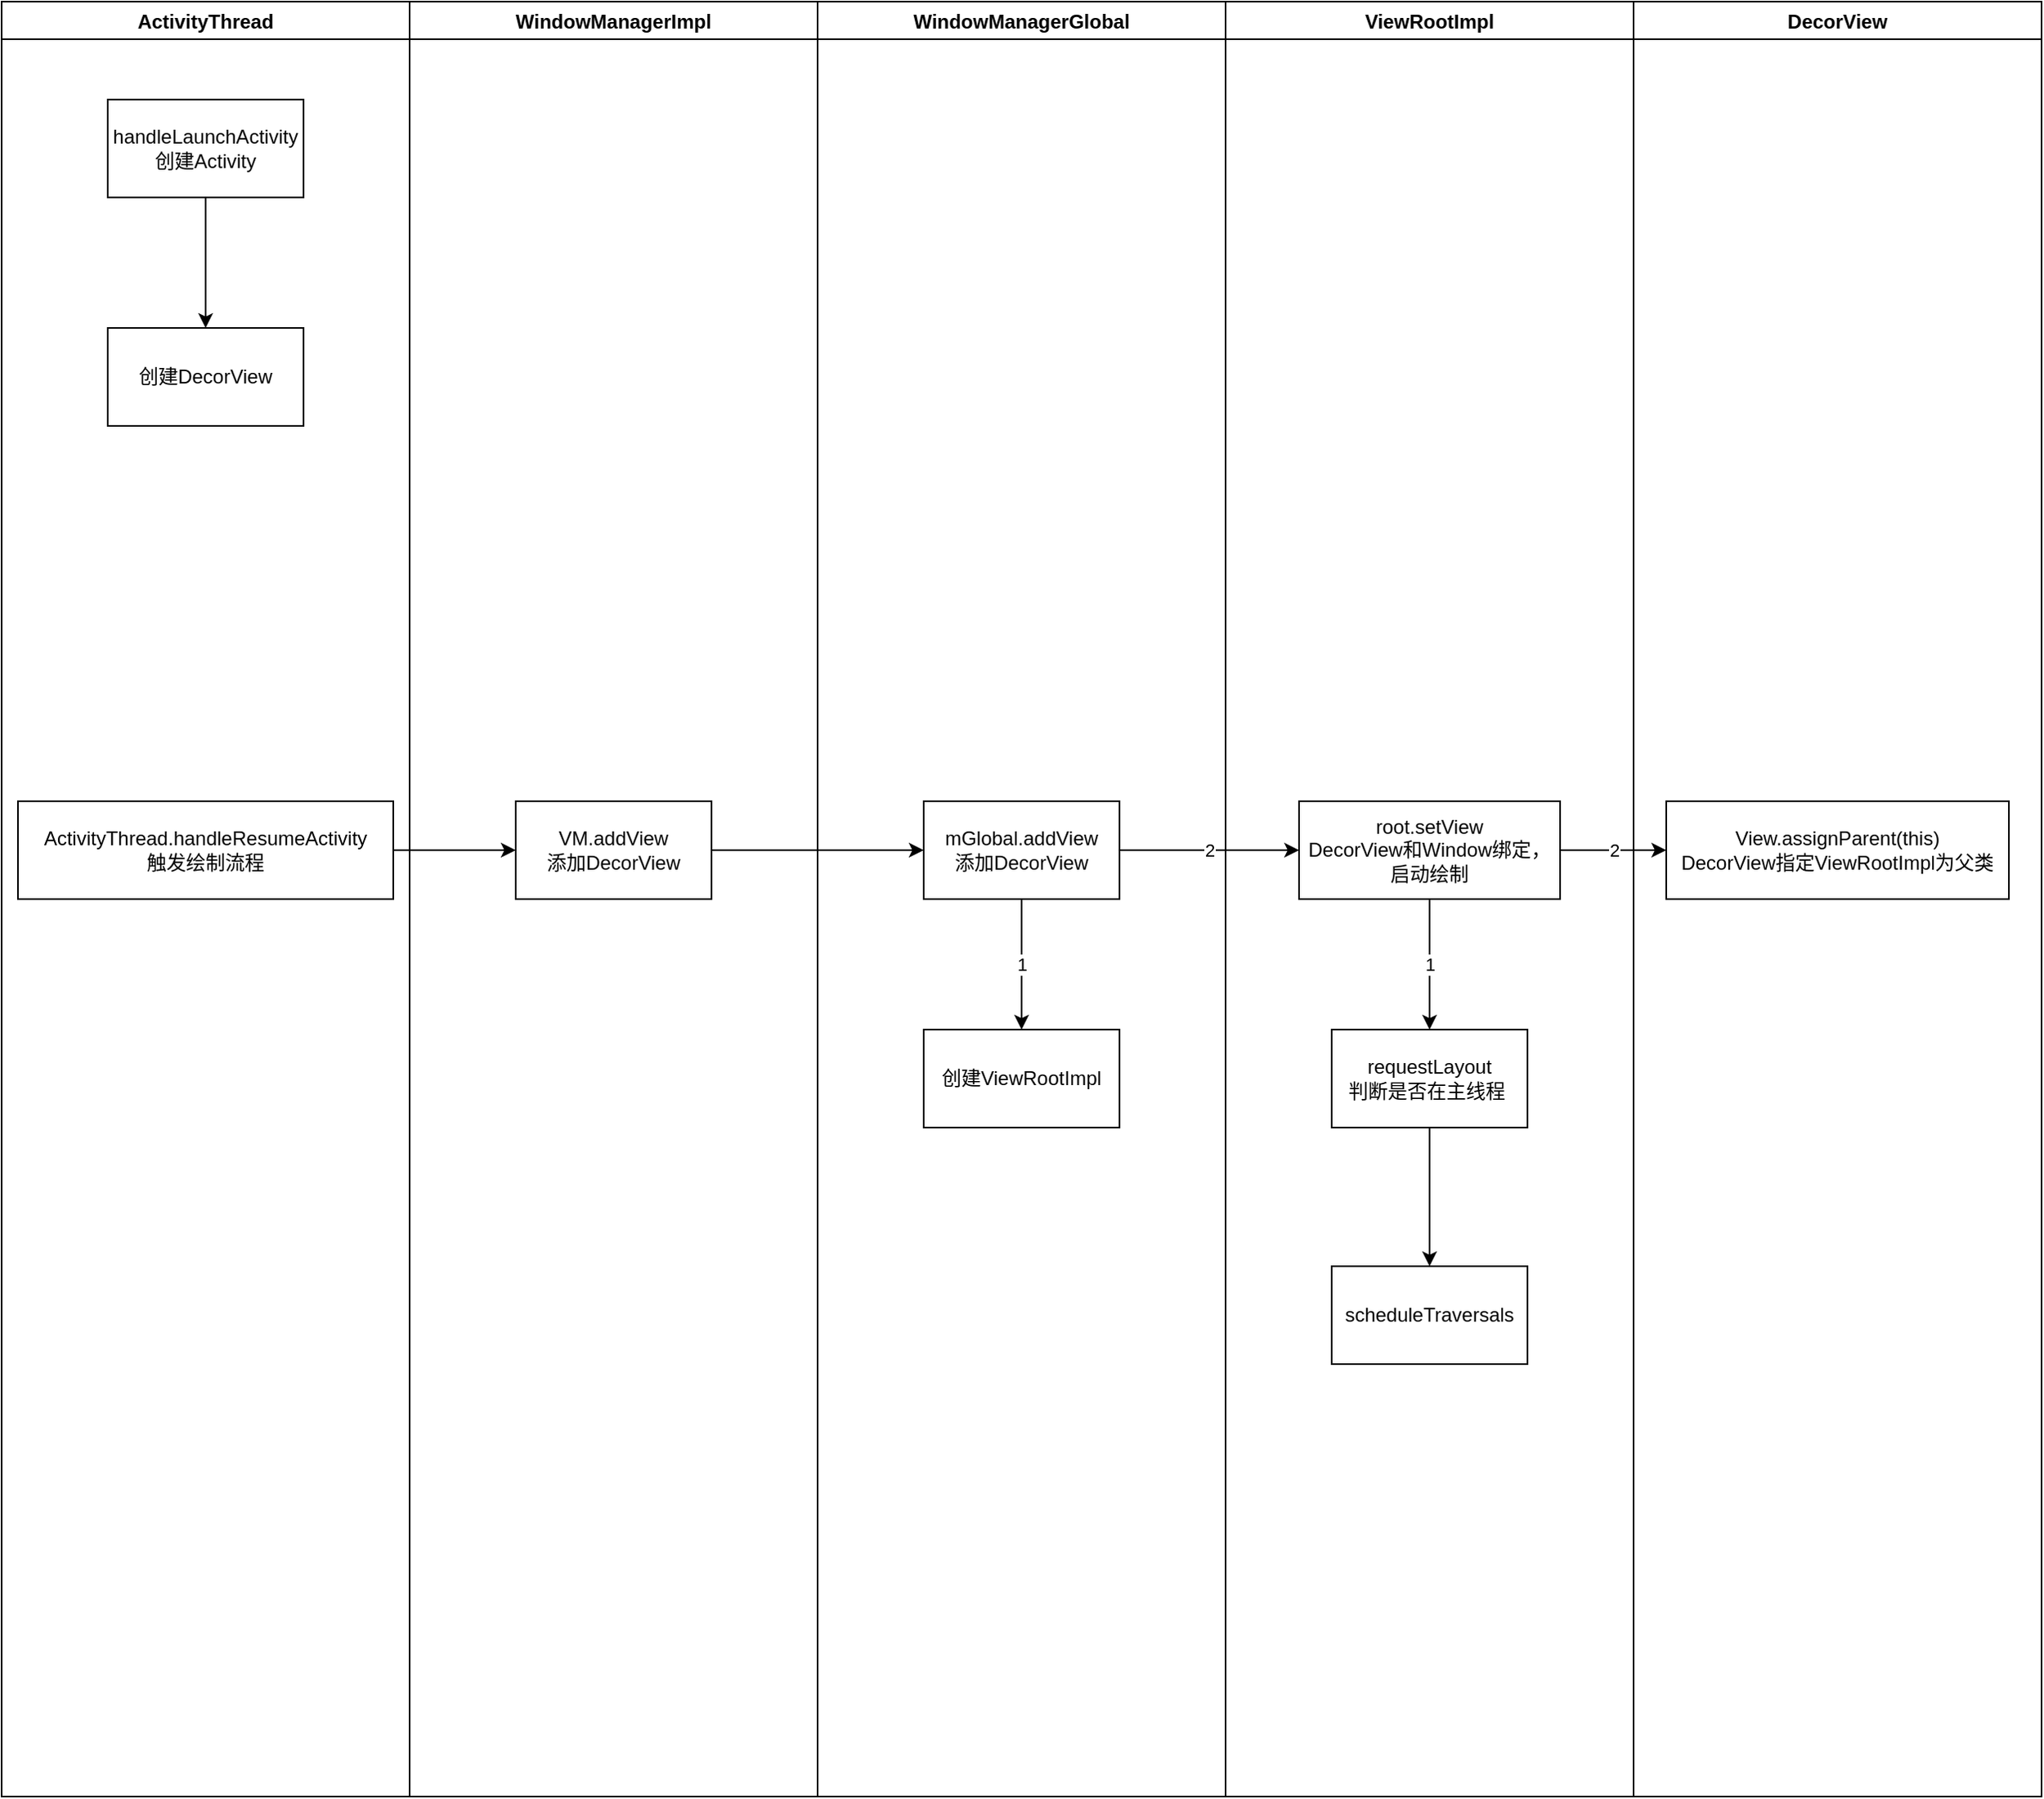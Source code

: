 <mxfile>
    <diagram id="A9Te0ezC0jfQsvVVHqiQ" name="第 1 页">
        <mxGraphModel dx="1060" dy="1959" grid="1" gridSize="10" guides="1" tooltips="1" connect="1" arrows="1" fold="1" page="1" pageScale="1" pageWidth="827" pageHeight="1169" math="0" shadow="0">
            <root>
                <mxCell id="0"/>
                <mxCell id="1" parent="0"/>
                <mxCell id="6" value="" style="edgeStyle=orthogonalEdgeStyle;rounded=0;orthogonalLoop=1;jettySize=auto;html=1;" parent="1" source="2" target="5" edge="1">
                    <mxGeometry relative="1" as="geometry"/>
                </mxCell>
                <mxCell id="2" value="ActivityThread.handleResumeActivity&lt;br&gt;触发绘制流程" style="rounded=0;whiteSpace=wrap;html=1;" parent="1" vertex="1">
                    <mxGeometry x="200" y="150" width="230" height="60" as="geometry"/>
                </mxCell>
                <mxCell id="3" value="ActivityThread" style="swimlane;" parent="1" vertex="1">
                    <mxGeometry x="190" y="-340" width="250" height="1100" as="geometry"/>
                </mxCell>
                <mxCell id="26" value="handleLaunchActivity&lt;br&gt;创建Activity" style="rounded=0;whiteSpace=wrap;html=1;" parent="3" vertex="1">
                    <mxGeometry x="65" y="60" width="120" height="60" as="geometry"/>
                </mxCell>
                <mxCell id="4" value="WindowManagerImpl" style="swimlane;" parent="1" vertex="1">
                    <mxGeometry x="440" y="-340" width="250" height="1100" as="geometry"/>
                </mxCell>
                <mxCell id="5" value="VM.addView&lt;br&gt;添加DecorView" style="whiteSpace=wrap;html=1;rounded=0;" parent="4" vertex="1">
                    <mxGeometry x="65" y="490" width="120" height="60" as="geometry"/>
                </mxCell>
                <mxCell id="7" value="WindowManagerGlobal" style="swimlane;" parent="1" vertex="1">
                    <mxGeometry x="690" y="-340" width="250" height="1100" as="geometry"/>
                </mxCell>
                <mxCell id="8" value="mGlobal.addView&lt;br&gt;添加DecorView" style="whiteSpace=wrap;html=1;rounded=0;" parent="7" vertex="1">
                    <mxGeometry x="65" y="490" width="120" height="60" as="geometry"/>
                </mxCell>
                <mxCell id="9" value="" style="edgeStyle=orthogonalEdgeStyle;rounded=0;orthogonalLoop=1;jettySize=auto;html=1;" parent="1" source="5" target="8" edge="1">
                    <mxGeometry relative="1" as="geometry"/>
                </mxCell>
                <mxCell id="15" value="2" style="edgeStyle=orthogonalEdgeStyle;rounded=0;orthogonalLoop=1;jettySize=auto;html=1;exitX=1;exitY=0.5;exitDx=0;exitDy=0;" parent="1" source="8" target="14" edge="1">
                    <mxGeometry relative="1" as="geometry">
                        <mxPoint x="890" y="185" as="sourcePoint"/>
                    </mxGeometry>
                </mxCell>
                <mxCell id="10" value="创建ViewRootImpl" style="whiteSpace=wrap;html=1;rounded=0;" parent="1" vertex="1">
                    <mxGeometry x="755" y="290" width="120" height="60" as="geometry"/>
                </mxCell>
                <mxCell id="11" value="1" style="edgeStyle=orthogonalEdgeStyle;rounded=0;orthogonalLoop=1;jettySize=auto;html=1;" parent="1" source="8" target="10" edge="1">
                    <mxGeometry relative="1" as="geometry"/>
                </mxCell>
                <mxCell id="12" value="ViewRootImpl" style="swimlane;" parent="1" vertex="1">
                    <mxGeometry x="940" y="-340" width="250" height="1100" as="geometry"/>
                </mxCell>
                <mxCell id="14" value="root.setView&lt;br&gt;DecorView和Window绑定，启动绘制" style="whiteSpace=wrap;html=1;rounded=0;" parent="12" vertex="1">
                    <mxGeometry x="45" y="490" width="160" height="60" as="geometry"/>
                </mxCell>
                <mxCell id="16" value="requestLayout&lt;br&gt;判断是否在主线程&amp;nbsp;" style="whiteSpace=wrap;html=1;rounded=0;" parent="12" vertex="1">
                    <mxGeometry x="65" y="630" width="120" height="60" as="geometry"/>
                </mxCell>
                <mxCell id="17" value="1" style="edgeStyle=orthogonalEdgeStyle;rounded=0;orthogonalLoop=1;jettySize=auto;html=1;" parent="12" source="14" target="16" edge="1">
                    <mxGeometry relative="1" as="geometry"/>
                </mxCell>
                <mxCell id="18" value="scheduleTraversals" style="whiteSpace=wrap;html=1;rounded=0;" parent="12" vertex="1">
                    <mxGeometry x="65" y="775" width="120" height="60" as="geometry"/>
                </mxCell>
                <mxCell id="19" value="" style="edgeStyle=orthogonalEdgeStyle;rounded=0;orthogonalLoop=1;jettySize=auto;html=1;" parent="12" source="16" target="18" edge="1">
                    <mxGeometry relative="1" as="geometry"/>
                </mxCell>
                <mxCell id="22" value="DecorView" style="swimlane;" parent="1" vertex="1">
                    <mxGeometry x="1190" y="-340" width="250" height="1100" as="geometry"/>
                </mxCell>
                <mxCell id="20" value="View.assignParent(this)&lt;br&gt;DecorView指定ViewRootImpl为父类" style="whiteSpace=wrap;html=1;rounded=0;" parent="22" vertex="1">
                    <mxGeometry x="20" y="490" width="210" height="60" as="geometry"/>
                </mxCell>
                <mxCell id="21" value="2" style="edgeStyle=orthogonalEdgeStyle;rounded=0;orthogonalLoop=1;jettySize=auto;html=1;" parent="1" source="14" target="20" edge="1">
                    <mxGeometry relative="1" as="geometry"/>
                </mxCell>
                <mxCell id="27" value="创建DecorView" style="whiteSpace=wrap;html=1;rounded=0;" parent="1" vertex="1">
                    <mxGeometry x="255" y="-140" width="120" height="60" as="geometry"/>
                </mxCell>
                <mxCell id="28" value="" style="edgeStyle=orthogonalEdgeStyle;rounded=0;orthogonalLoop=1;jettySize=auto;html=1;" parent="1" source="26" target="27" edge="1">
                    <mxGeometry relative="1" as="geometry"/>
                </mxCell>
            </root>
        </mxGraphModel>
    </diagram>
</mxfile>